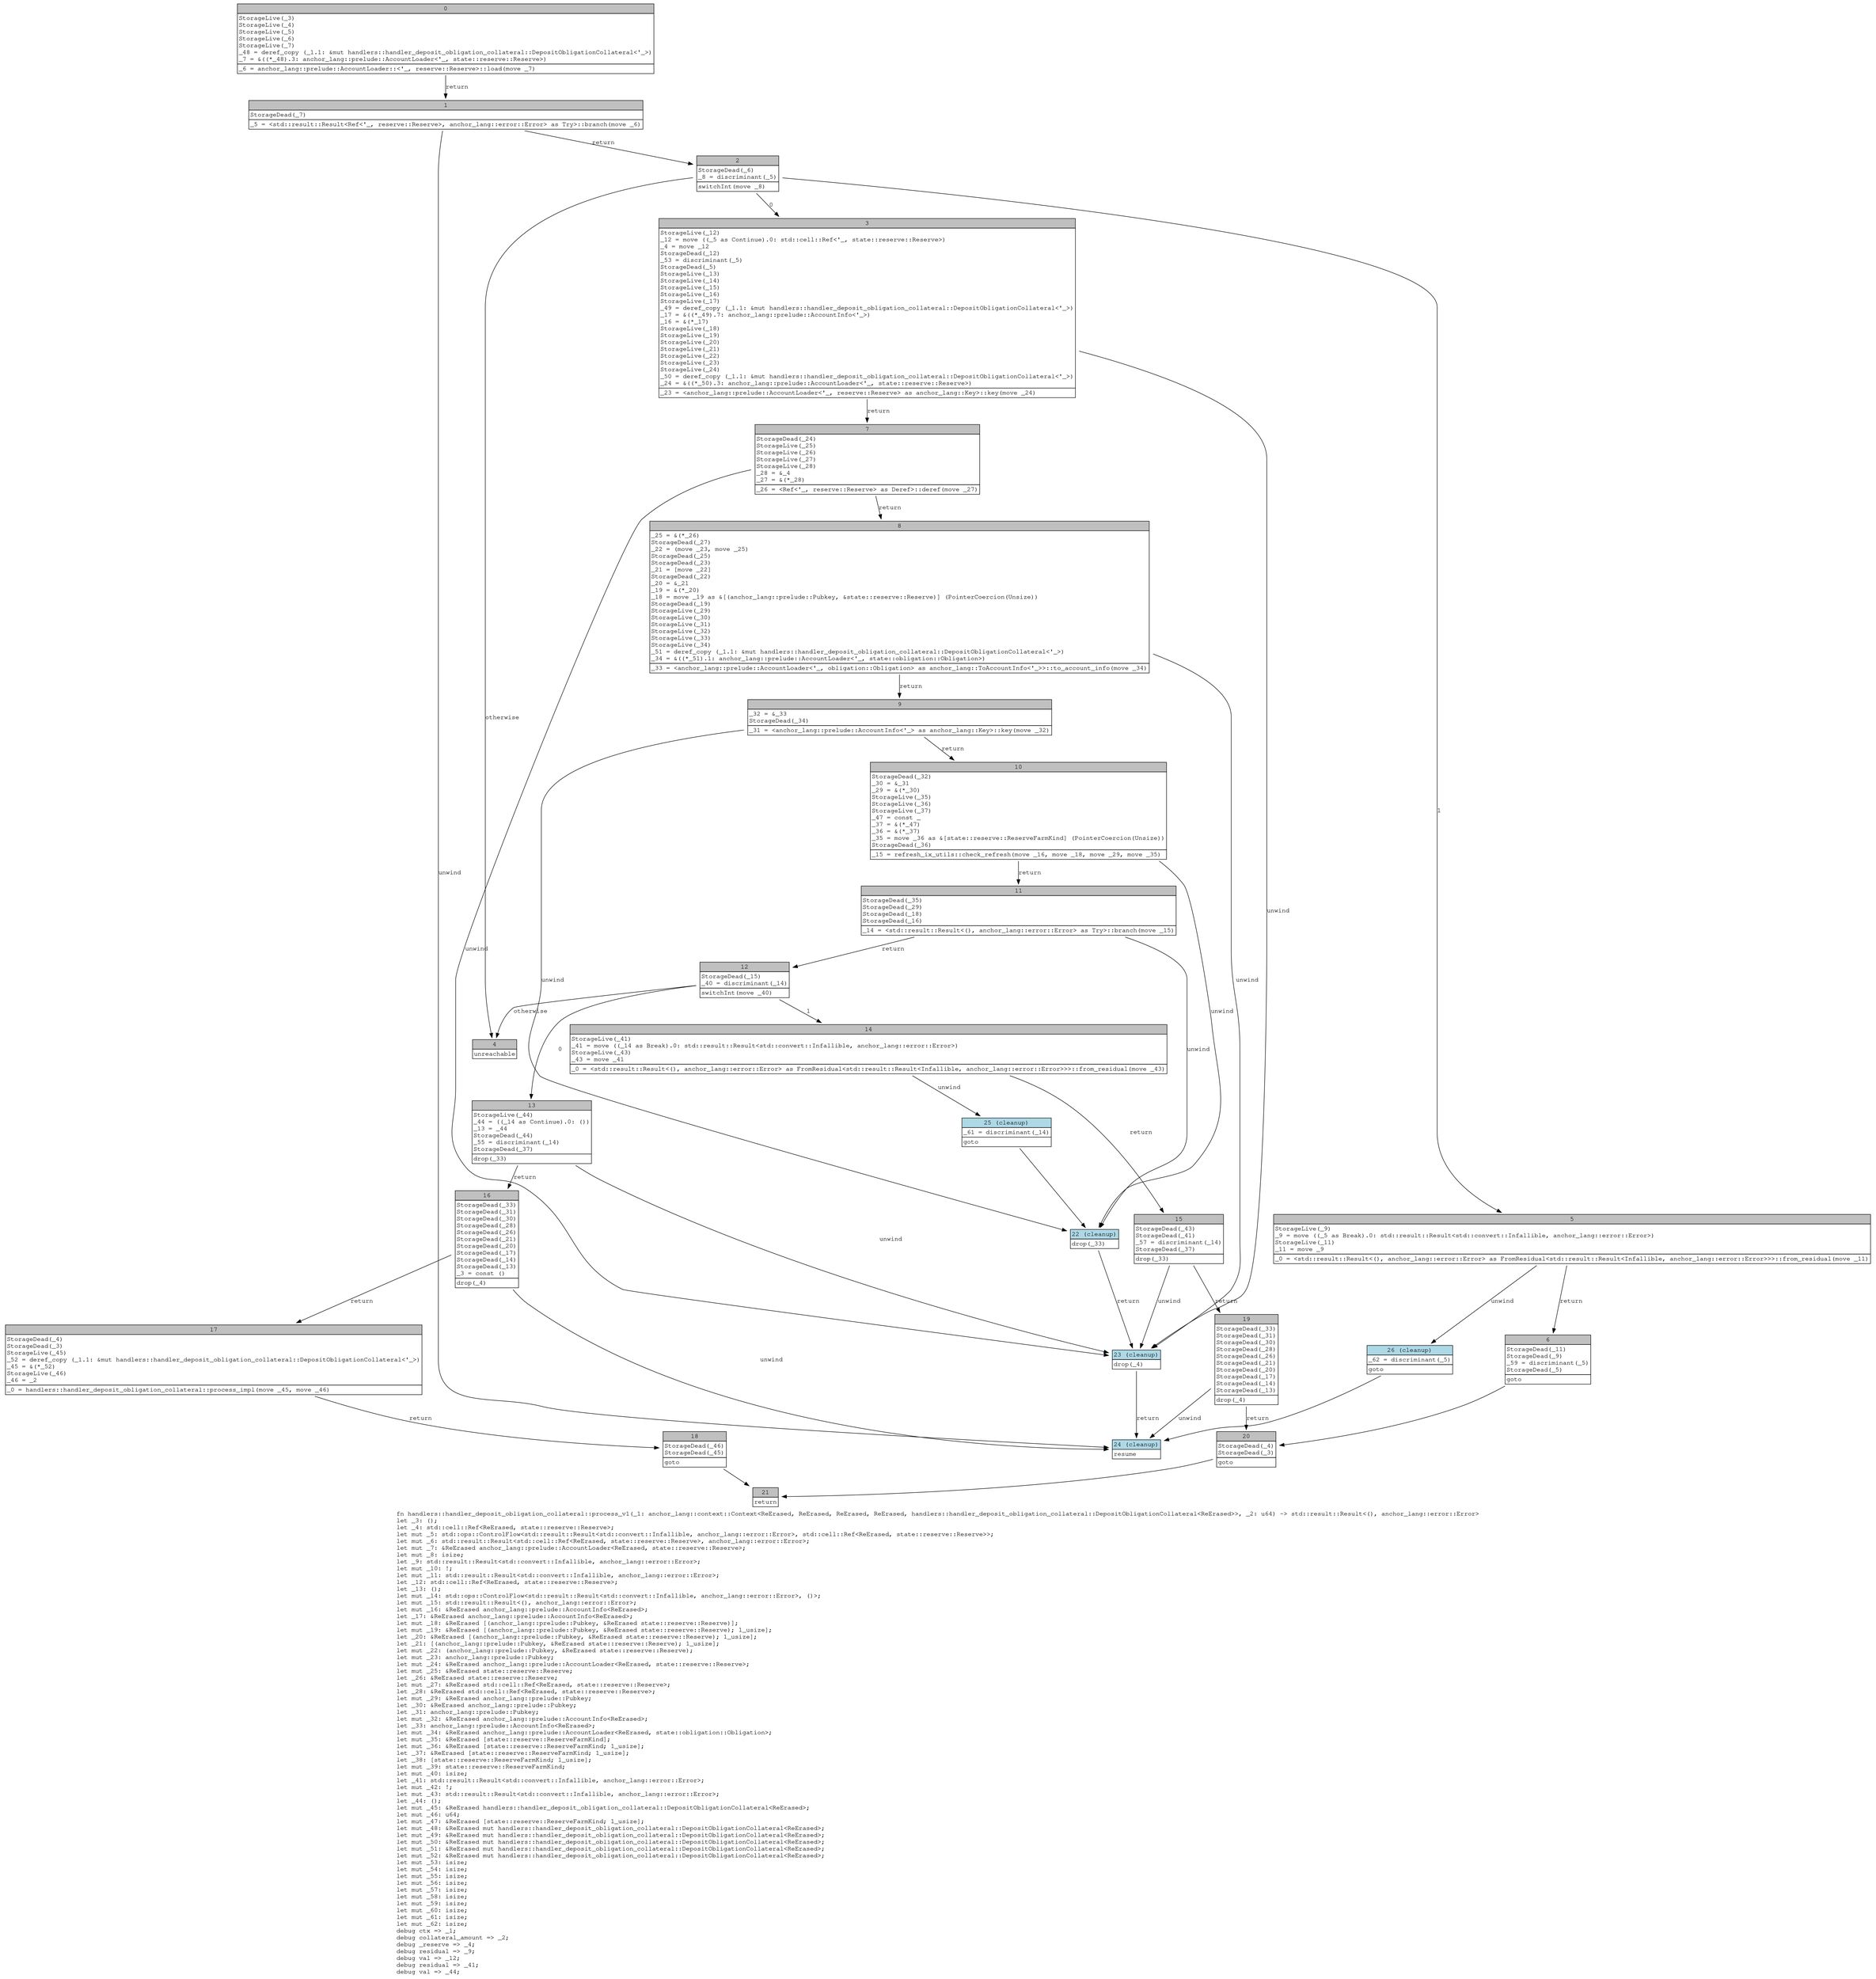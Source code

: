 digraph Mir_0_110 {
    graph [fontname="Courier, monospace"];
    node [fontname="Courier, monospace"];
    edge [fontname="Courier, monospace"];
    label=<fn handlers::handler_deposit_obligation_collateral::process_v1(_1: anchor_lang::context::Context&lt;ReErased, ReErased, ReErased, ReErased, handlers::handler_deposit_obligation_collateral::DepositObligationCollateral&lt;ReErased&gt;&gt;, _2: u64) -&gt; std::result::Result&lt;(), anchor_lang::error::Error&gt;<br align="left"/>let _3: ();<br align="left"/>let _4: std::cell::Ref&lt;ReErased, state::reserve::Reserve&gt;;<br align="left"/>let mut _5: std::ops::ControlFlow&lt;std::result::Result&lt;std::convert::Infallible, anchor_lang::error::Error&gt;, std::cell::Ref&lt;ReErased, state::reserve::Reserve&gt;&gt;;<br align="left"/>let mut _6: std::result::Result&lt;std::cell::Ref&lt;ReErased, state::reserve::Reserve&gt;, anchor_lang::error::Error&gt;;<br align="left"/>let mut _7: &amp;ReErased anchor_lang::prelude::AccountLoader&lt;ReErased, state::reserve::Reserve&gt;;<br align="left"/>let mut _8: isize;<br align="left"/>let _9: std::result::Result&lt;std::convert::Infallible, anchor_lang::error::Error&gt;;<br align="left"/>let mut _10: !;<br align="left"/>let mut _11: std::result::Result&lt;std::convert::Infallible, anchor_lang::error::Error&gt;;<br align="left"/>let _12: std::cell::Ref&lt;ReErased, state::reserve::Reserve&gt;;<br align="left"/>let _13: ();<br align="left"/>let mut _14: std::ops::ControlFlow&lt;std::result::Result&lt;std::convert::Infallible, anchor_lang::error::Error&gt;, ()&gt;;<br align="left"/>let mut _15: std::result::Result&lt;(), anchor_lang::error::Error&gt;;<br align="left"/>let mut _16: &amp;ReErased anchor_lang::prelude::AccountInfo&lt;ReErased&gt;;<br align="left"/>let _17: &amp;ReErased anchor_lang::prelude::AccountInfo&lt;ReErased&gt;;<br align="left"/>let mut _18: &amp;ReErased [(anchor_lang::prelude::Pubkey, &amp;ReErased state::reserve::Reserve)];<br align="left"/>let mut _19: &amp;ReErased [(anchor_lang::prelude::Pubkey, &amp;ReErased state::reserve::Reserve); 1_usize];<br align="left"/>let _20: &amp;ReErased [(anchor_lang::prelude::Pubkey, &amp;ReErased state::reserve::Reserve); 1_usize];<br align="left"/>let _21: [(anchor_lang::prelude::Pubkey, &amp;ReErased state::reserve::Reserve); 1_usize];<br align="left"/>let mut _22: (anchor_lang::prelude::Pubkey, &amp;ReErased state::reserve::Reserve);<br align="left"/>let mut _23: anchor_lang::prelude::Pubkey;<br align="left"/>let mut _24: &amp;ReErased anchor_lang::prelude::AccountLoader&lt;ReErased, state::reserve::Reserve&gt;;<br align="left"/>let mut _25: &amp;ReErased state::reserve::Reserve;<br align="left"/>let _26: &amp;ReErased state::reserve::Reserve;<br align="left"/>let mut _27: &amp;ReErased std::cell::Ref&lt;ReErased, state::reserve::Reserve&gt;;<br align="left"/>let _28: &amp;ReErased std::cell::Ref&lt;ReErased, state::reserve::Reserve&gt;;<br align="left"/>let mut _29: &amp;ReErased anchor_lang::prelude::Pubkey;<br align="left"/>let _30: &amp;ReErased anchor_lang::prelude::Pubkey;<br align="left"/>let _31: anchor_lang::prelude::Pubkey;<br align="left"/>let mut _32: &amp;ReErased anchor_lang::prelude::AccountInfo&lt;ReErased&gt;;<br align="left"/>let _33: anchor_lang::prelude::AccountInfo&lt;ReErased&gt;;<br align="left"/>let mut _34: &amp;ReErased anchor_lang::prelude::AccountLoader&lt;ReErased, state::obligation::Obligation&gt;;<br align="left"/>let mut _35: &amp;ReErased [state::reserve::ReserveFarmKind];<br align="left"/>let mut _36: &amp;ReErased [state::reserve::ReserveFarmKind; 1_usize];<br align="left"/>let _37: &amp;ReErased [state::reserve::ReserveFarmKind; 1_usize];<br align="left"/>let _38: [state::reserve::ReserveFarmKind; 1_usize];<br align="left"/>let mut _39: state::reserve::ReserveFarmKind;<br align="left"/>let mut _40: isize;<br align="left"/>let _41: std::result::Result&lt;std::convert::Infallible, anchor_lang::error::Error&gt;;<br align="left"/>let mut _42: !;<br align="left"/>let mut _43: std::result::Result&lt;std::convert::Infallible, anchor_lang::error::Error&gt;;<br align="left"/>let _44: ();<br align="left"/>let mut _45: &amp;ReErased handlers::handler_deposit_obligation_collateral::DepositObligationCollateral&lt;ReErased&gt;;<br align="left"/>let mut _46: u64;<br align="left"/>let mut _47: &amp;ReErased [state::reserve::ReserveFarmKind; 1_usize];<br align="left"/>let mut _48: &amp;ReErased mut handlers::handler_deposit_obligation_collateral::DepositObligationCollateral&lt;ReErased&gt;;<br align="left"/>let mut _49: &amp;ReErased mut handlers::handler_deposit_obligation_collateral::DepositObligationCollateral&lt;ReErased&gt;;<br align="left"/>let mut _50: &amp;ReErased mut handlers::handler_deposit_obligation_collateral::DepositObligationCollateral&lt;ReErased&gt;;<br align="left"/>let mut _51: &amp;ReErased mut handlers::handler_deposit_obligation_collateral::DepositObligationCollateral&lt;ReErased&gt;;<br align="left"/>let mut _52: &amp;ReErased mut handlers::handler_deposit_obligation_collateral::DepositObligationCollateral&lt;ReErased&gt;;<br align="left"/>let mut _53: isize;<br align="left"/>let mut _54: isize;<br align="left"/>let mut _55: isize;<br align="left"/>let mut _56: isize;<br align="left"/>let mut _57: isize;<br align="left"/>let mut _58: isize;<br align="left"/>let mut _59: isize;<br align="left"/>let mut _60: isize;<br align="left"/>let mut _61: isize;<br align="left"/>let mut _62: isize;<br align="left"/>debug ctx =&gt; _1;<br align="left"/>debug collateral_amount =&gt; _2;<br align="left"/>debug _reserve =&gt; _4;<br align="left"/>debug residual =&gt; _9;<br align="left"/>debug val =&gt; _12;<br align="left"/>debug residual =&gt; _41;<br align="left"/>debug val =&gt; _44;<br align="left"/>>;
    bb0__0_110 [shape="none", label=<<table border="0" cellborder="1" cellspacing="0"><tr><td bgcolor="gray" align="center" colspan="1">0</td></tr><tr><td align="left" balign="left">StorageLive(_3)<br/>StorageLive(_4)<br/>StorageLive(_5)<br/>StorageLive(_6)<br/>StorageLive(_7)<br/>_48 = deref_copy (_1.1: &amp;mut handlers::handler_deposit_obligation_collateral::DepositObligationCollateral&lt;'_&gt;)<br/>_7 = &amp;((*_48).3: anchor_lang::prelude::AccountLoader&lt;'_, state::reserve::Reserve&gt;)<br/></td></tr><tr><td align="left">_6 = anchor_lang::prelude::AccountLoader::&lt;'_, reserve::Reserve&gt;::load(move _7)</td></tr></table>>];
    bb1__0_110 [shape="none", label=<<table border="0" cellborder="1" cellspacing="0"><tr><td bgcolor="gray" align="center" colspan="1">1</td></tr><tr><td align="left" balign="left">StorageDead(_7)<br/></td></tr><tr><td align="left">_5 = &lt;std::result::Result&lt;Ref&lt;'_, reserve::Reserve&gt;, anchor_lang::error::Error&gt; as Try&gt;::branch(move _6)</td></tr></table>>];
    bb2__0_110 [shape="none", label=<<table border="0" cellborder="1" cellspacing="0"><tr><td bgcolor="gray" align="center" colspan="1">2</td></tr><tr><td align="left" balign="left">StorageDead(_6)<br/>_8 = discriminant(_5)<br/></td></tr><tr><td align="left">switchInt(move _8)</td></tr></table>>];
    bb3__0_110 [shape="none", label=<<table border="0" cellborder="1" cellspacing="0"><tr><td bgcolor="gray" align="center" colspan="1">3</td></tr><tr><td align="left" balign="left">StorageLive(_12)<br/>_12 = move ((_5 as Continue).0: std::cell::Ref&lt;'_, state::reserve::Reserve&gt;)<br/>_4 = move _12<br/>StorageDead(_12)<br/>_53 = discriminant(_5)<br/>StorageDead(_5)<br/>StorageLive(_13)<br/>StorageLive(_14)<br/>StorageLive(_15)<br/>StorageLive(_16)<br/>StorageLive(_17)<br/>_49 = deref_copy (_1.1: &amp;mut handlers::handler_deposit_obligation_collateral::DepositObligationCollateral&lt;'_&gt;)<br/>_17 = &amp;((*_49).7: anchor_lang::prelude::AccountInfo&lt;'_&gt;)<br/>_16 = &amp;(*_17)<br/>StorageLive(_18)<br/>StorageLive(_19)<br/>StorageLive(_20)<br/>StorageLive(_21)<br/>StorageLive(_22)<br/>StorageLive(_23)<br/>StorageLive(_24)<br/>_50 = deref_copy (_1.1: &amp;mut handlers::handler_deposit_obligation_collateral::DepositObligationCollateral&lt;'_&gt;)<br/>_24 = &amp;((*_50).3: anchor_lang::prelude::AccountLoader&lt;'_, state::reserve::Reserve&gt;)<br/></td></tr><tr><td align="left">_23 = &lt;anchor_lang::prelude::AccountLoader&lt;'_, reserve::Reserve&gt; as anchor_lang::Key&gt;::key(move _24)</td></tr></table>>];
    bb4__0_110 [shape="none", label=<<table border="0" cellborder="1" cellspacing="0"><tr><td bgcolor="gray" align="center" colspan="1">4</td></tr><tr><td align="left">unreachable</td></tr></table>>];
    bb5__0_110 [shape="none", label=<<table border="0" cellborder="1" cellspacing="0"><tr><td bgcolor="gray" align="center" colspan="1">5</td></tr><tr><td align="left" balign="left">StorageLive(_9)<br/>_9 = move ((_5 as Break).0: std::result::Result&lt;std::convert::Infallible, anchor_lang::error::Error&gt;)<br/>StorageLive(_11)<br/>_11 = move _9<br/></td></tr><tr><td align="left">_0 = &lt;std::result::Result&lt;(), anchor_lang::error::Error&gt; as FromResidual&lt;std::result::Result&lt;Infallible, anchor_lang::error::Error&gt;&gt;&gt;::from_residual(move _11)</td></tr></table>>];
    bb6__0_110 [shape="none", label=<<table border="0" cellborder="1" cellspacing="0"><tr><td bgcolor="gray" align="center" colspan="1">6</td></tr><tr><td align="left" balign="left">StorageDead(_11)<br/>StorageDead(_9)<br/>_59 = discriminant(_5)<br/>StorageDead(_5)<br/></td></tr><tr><td align="left">goto</td></tr></table>>];
    bb7__0_110 [shape="none", label=<<table border="0" cellborder="1" cellspacing="0"><tr><td bgcolor="gray" align="center" colspan="1">7</td></tr><tr><td align="left" balign="left">StorageDead(_24)<br/>StorageLive(_25)<br/>StorageLive(_26)<br/>StorageLive(_27)<br/>StorageLive(_28)<br/>_28 = &amp;_4<br/>_27 = &amp;(*_28)<br/></td></tr><tr><td align="left">_26 = &lt;Ref&lt;'_, reserve::Reserve&gt; as Deref&gt;::deref(move _27)</td></tr></table>>];
    bb8__0_110 [shape="none", label=<<table border="0" cellborder="1" cellspacing="0"><tr><td bgcolor="gray" align="center" colspan="1">8</td></tr><tr><td align="left" balign="left">_25 = &amp;(*_26)<br/>StorageDead(_27)<br/>_22 = (move _23, move _25)<br/>StorageDead(_25)<br/>StorageDead(_23)<br/>_21 = [move _22]<br/>StorageDead(_22)<br/>_20 = &amp;_21<br/>_19 = &amp;(*_20)<br/>_18 = move _19 as &amp;[(anchor_lang::prelude::Pubkey, &amp;state::reserve::Reserve)] (PointerCoercion(Unsize))<br/>StorageDead(_19)<br/>StorageLive(_29)<br/>StorageLive(_30)<br/>StorageLive(_31)<br/>StorageLive(_32)<br/>StorageLive(_33)<br/>StorageLive(_34)<br/>_51 = deref_copy (_1.1: &amp;mut handlers::handler_deposit_obligation_collateral::DepositObligationCollateral&lt;'_&gt;)<br/>_34 = &amp;((*_51).1: anchor_lang::prelude::AccountLoader&lt;'_, state::obligation::Obligation&gt;)<br/></td></tr><tr><td align="left">_33 = &lt;anchor_lang::prelude::AccountLoader&lt;'_, obligation::Obligation&gt; as anchor_lang::ToAccountInfo&lt;'_&gt;&gt;::to_account_info(move _34)</td></tr></table>>];
    bb9__0_110 [shape="none", label=<<table border="0" cellborder="1" cellspacing="0"><tr><td bgcolor="gray" align="center" colspan="1">9</td></tr><tr><td align="left" balign="left">_32 = &amp;_33<br/>StorageDead(_34)<br/></td></tr><tr><td align="left">_31 = &lt;anchor_lang::prelude::AccountInfo&lt;'_&gt; as anchor_lang::Key&gt;::key(move _32)</td></tr></table>>];
    bb10__0_110 [shape="none", label=<<table border="0" cellborder="1" cellspacing="0"><tr><td bgcolor="gray" align="center" colspan="1">10</td></tr><tr><td align="left" balign="left">StorageDead(_32)<br/>_30 = &amp;_31<br/>_29 = &amp;(*_30)<br/>StorageLive(_35)<br/>StorageLive(_36)<br/>StorageLive(_37)<br/>_47 = const _<br/>_37 = &amp;(*_47)<br/>_36 = &amp;(*_37)<br/>_35 = move _36 as &amp;[state::reserve::ReserveFarmKind] (PointerCoercion(Unsize))<br/>StorageDead(_36)<br/></td></tr><tr><td align="left">_15 = refresh_ix_utils::check_refresh(move _16, move _18, move _29, move _35)</td></tr></table>>];
    bb11__0_110 [shape="none", label=<<table border="0" cellborder="1" cellspacing="0"><tr><td bgcolor="gray" align="center" colspan="1">11</td></tr><tr><td align="left" balign="left">StorageDead(_35)<br/>StorageDead(_29)<br/>StorageDead(_18)<br/>StorageDead(_16)<br/></td></tr><tr><td align="left">_14 = &lt;std::result::Result&lt;(), anchor_lang::error::Error&gt; as Try&gt;::branch(move _15)</td></tr></table>>];
    bb12__0_110 [shape="none", label=<<table border="0" cellborder="1" cellspacing="0"><tr><td bgcolor="gray" align="center" colspan="1">12</td></tr><tr><td align="left" balign="left">StorageDead(_15)<br/>_40 = discriminant(_14)<br/></td></tr><tr><td align="left">switchInt(move _40)</td></tr></table>>];
    bb13__0_110 [shape="none", label=<<table border="0" cellborder="1" cellspacing="0"><tr><td bgcolor="gray" align="center" colspan="1">13</td></tr><tr><td align="left" balign="left">StorageLive(_44)<br/>_44 = ((_14 as Continue).0: ())<br/>_13 = _44<br/>StorageDead(_44)<br/>_55 = discriminant(_14)<br/>StorageDead(_37)<br/></td></tr><tr><td align="left">drop(_33)</td></tr></table>>];
    bb14__0_110 [shape="none", label=<<table border="0" cellborder="1" cellspacing="0"><tr><td bgcolor="gray" align="center" colspan="1">14</td></tr><tr><td align="left" balign="left">StorageLive(_41)<br/>_41 = move ((_14 as Break).0: std::result::Result&lt;std::convert::Infallible, anchor_lang::error::Error&gt;)<br/>StorageLive(_43)<br/>_43 = move _41<br/></td></tr><tr><td align="left">_0 = &lt;std::result::Result&lt;(), anchor_lang::error::Error&gt; as FromResidual&lt;std::result::Result&lt;Infallible, anchor_lang::error::Error&gt;&gt;&gt;::from_residual(move _43)</td></tr></table>>];
    bb15__0_110 [shape="none", label=<<table border="0" cellborder="1" cellspacing="0"><tr><td bgcolor="gray" align="center" colspan="1">15</td></tr><tr><td align="left" balign="left">StorageDead(_43)<br/>StorageDead(_41)<br/>_57 = discriminant(_14)<br/>StorageDead(_37)<br/></td></tr><tr><td align="left">drop(_33)</td></tr></table>>];
    bb16__0_110 [shape="none", label=<<table border="0" cellborder="1" cellspacing="0"><tr><td bgcolor="gray" align="center" colspan="1">16</td></tr><tr><td align="left" balign="left">StorageDead(_33)<br/>StorageDead(_31)<br/>StorageDead(_30)<br/>StorageDead(_28)<br/>StorageDead(_26)<br/>StorageDead(_21)<br/>StorageDead(_20)<br/>StorageDead(_17)<br/>StorageDead(_14)<br/>StorageDead(_13)<br/>_3 = const ()<br/></td></tr><tr><td align="left">drop(_4)</td></tr></table>>];
    bb17__0_110 [shape="none", label=<<table border="0" cellborder="1" cellspacing="0"><tr><td bgcolor="gray" align="center" colspan="1">17</td></tr><tr><td align="left" balign="left">StorageDead(_4)<br/>StorageDead(_3)<br/>StorageLive(_45)<br/>_52 = deref_copy (_1.1: &amp;mut handlers::handler_deposit_obligation_collateral::DepositObligationCollateral&lt;'_&gt;)<br/>_45 = &amp;(*_52)<br/>StorageLive(_46)<br/>_46 = _2<br/></td></tr><tr><td align="left">_0 = handlers::handler_deposit_obligation_collateral::process_impl(move _45, move _46)</td></tr></table>>];
    bb18__0_110 [shape="none", label=<<table border="0" cellborder="1" cellspacing="0"><tr><td bgcolor="gray" align="center" colspan="1">18</td></tr><tr><td align="left" balign="left">StorageDead(_46)<br/>StorageDead(_45)<br/></td></tr><tr><td align="left">goto</td></tr></table>>];
    bb19__0_110 [shape="none", label=<<table border="0" cellborder="1" cellspacing="0"><tr><td bgcolor="gray" align="center" colspan="1">19</td></tr><tr><td align="left" balign="left">StorageDead(_33)<br/>StorageDead(_31)<br/>StorageDead(_30)<br/>StorageDead(_28)<br/>StorageDead(_26)<br/>StorageDead(_21)<br/>StorageDead(_20)<br/>StorageDead(_17)<br/>StorageDead(_14)<br/>StorageDead(_13)<br/></td></tr><tr><td align="left">drop(_4)</td></tr></table>>];
    bb20__0_110 [shape="none", label=<<table border="0" cellborder="1" cellspacing="0"><tr><td bgcolor="gray" align="center" colspan="1">20</td></tr><tr><td align="left" balign="left">StorageDead(_4)<br/>StorageDead(_3)<br/></td></tr><tr><td align="left">goto</td></tr></table>>];
    bb21__0_110 [shape="none", label=<<table border="0" cellborder="1" cellspacing="0"><tr><td bgcolor="gray" align="center" colspan="1">21</td></tr><tr><td align="left">return</td></tr></table>>];
    bb22__0_110 [shape="none", label=<<table border="0" cellborder="1" cellspacing="0"><tr><td bgcolor="lightblue" align="center" colspan="1">22 (cleanup)</td></tr><tr><td align="left">drop(_33)</td></tr></table>>];
    bb23__0_110 [shape="none", label=<<table border="0" cellborder="1" cellspacing="0"><tr><td bgcolor="lightblue" align="center" colspan="1">23 (cleanup)</td></tr><tr><td align="left">drop(_4)</td></tr></table>>];
    bb24__0_110 [shape="none", label=<<table border="0" cellborder="1" cellspacing="0"><tr><td bgcolor="lightblue" align="center" colspan="1">24 (cleanup)</td></tr><tr><td align="left">resume</td></tr></table>>];
    bb25__0_110 [shape="none", label=<<table border="0" cellborder="1" cellspacing="0"><tr><td bgcolor="lightblue" align="center" colspan="1">25 (cleanup)</td></tr><tr><td align="left" balign="left">_61 = discriminant(_14)<br/></td></tr><tr><td align="left">goto</td></tr></table>>];
    bb26__0_110 [shape="none", label=<<table border="0" cellborder="1" cellspacing="0"><tr><td bgcolor="lightblue" align="center" colspan="1">26 (cleanup)</td></tr><tr><td align="left" balign="left">_62 = discriminant(_5)<br/></td></tr><tr><td align="left">goto</td></tr></table>>];
    bb0__0_110 -> bb1__0_110 [label="return"];
    bb1__0_110 -> bb2__0_110 [label="return"];
    bb1__0_110 -> bb24__0_110 [label="unwind"];
    bb2__0_110 -> bb3__0_110 [label="0"];
    bb2__0_110 -> bb5__0_110 [label="1"];
    bb2__0_110 -> bb4__0_110 [label="otherwise"];
    bb3__0_110 -> bb7__0_110 [label="return"];
    bb3__0_110 -> bb23__0_110 [label="unwind"];
    bb5__0_110 -> bb6__0_110 [label="return"];
    bb5__0_110 -> bb26__0_110 [label="unwind"];
    bb6__0_110 -> bb20__0_110 [label=""];
    bb7__0_110 -> bb8__0_110 [label="return"];
    bb7__0_110 -> bb23__0_110 [label="unwind"];
    bb8__0_110 -> bb9__0_110 [label="return"];
    bb8__0_110 -> bb23__0_110 [label="unwind"];
    bb9__0_110 -> bb10__0_110 [label="return"];
    bb9__0_110 -> bb22__0_110 [label="unwind"];
    bb10__0_110 -> bb11__0_110 [label="return"];
    bb10__0_110 -> bb22__0_110 [label="unwind"];
    bb11__0_110 -> bb12__0_110 [label="return"];
    bb11__0_110 -> bb22__0_110 [label="unwind"];
    bb12__0_110 -> bb13__0_110 [label="0"];
    bb12__0_110 -> bb14__0_110 [label="1"];
    bb12__0_110 -> bb4__0_110 [label="otherwise"];
    bb13__0_110 -> bb16__0_110 [label="return"];
    bb13__0_110 -> bb23__0_110 [label="unwind"];
    bb14__0_110 -> bb15__0_110 [label="return"];
    bb14__0_110 -> bb25__0_110 [label="unwind"];
    bb15__0_110 -> bb19__0_110 [label="return"];
    bb15__0_110 -> bb23__0_110 [label="unwind"];
    bb16__0_110 -> bb17__0_110 [label="return"];
    bb16__0_110 -> bb24__0_110 [label="unwind"];
    bb17__0_110 -> bb18__0_110 [label="return"];
    bb18__0_110 -> bb21__0_110 [label=""];
    bb19__0_110 -> bb20__0_110 [label="return"];
    bb19__0_110 -> bb24__0_110 [label="unwind"];
    bb20__0_110 -> bb21__0_110 [label=""];
    bb22__0_110 -> bb23__0_110 [label="return"];
    bb23__0_110 -> bb24__0_110 [label="return"];
    bb25__0_110 -> bb22__0_110 [label=""];
    bb26__0_110 -> bb24__0_110 [label=""];
}
